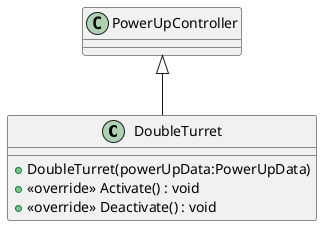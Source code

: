 @startuml
class DoubleTurret {
    + DoubleTurret(powerUpData:PowerUpData)
    + <<override>> Activate() : void
    + <<override>> Deactivate() : void
}
PowerUpController <|-- DoubleTurret
@enduml
